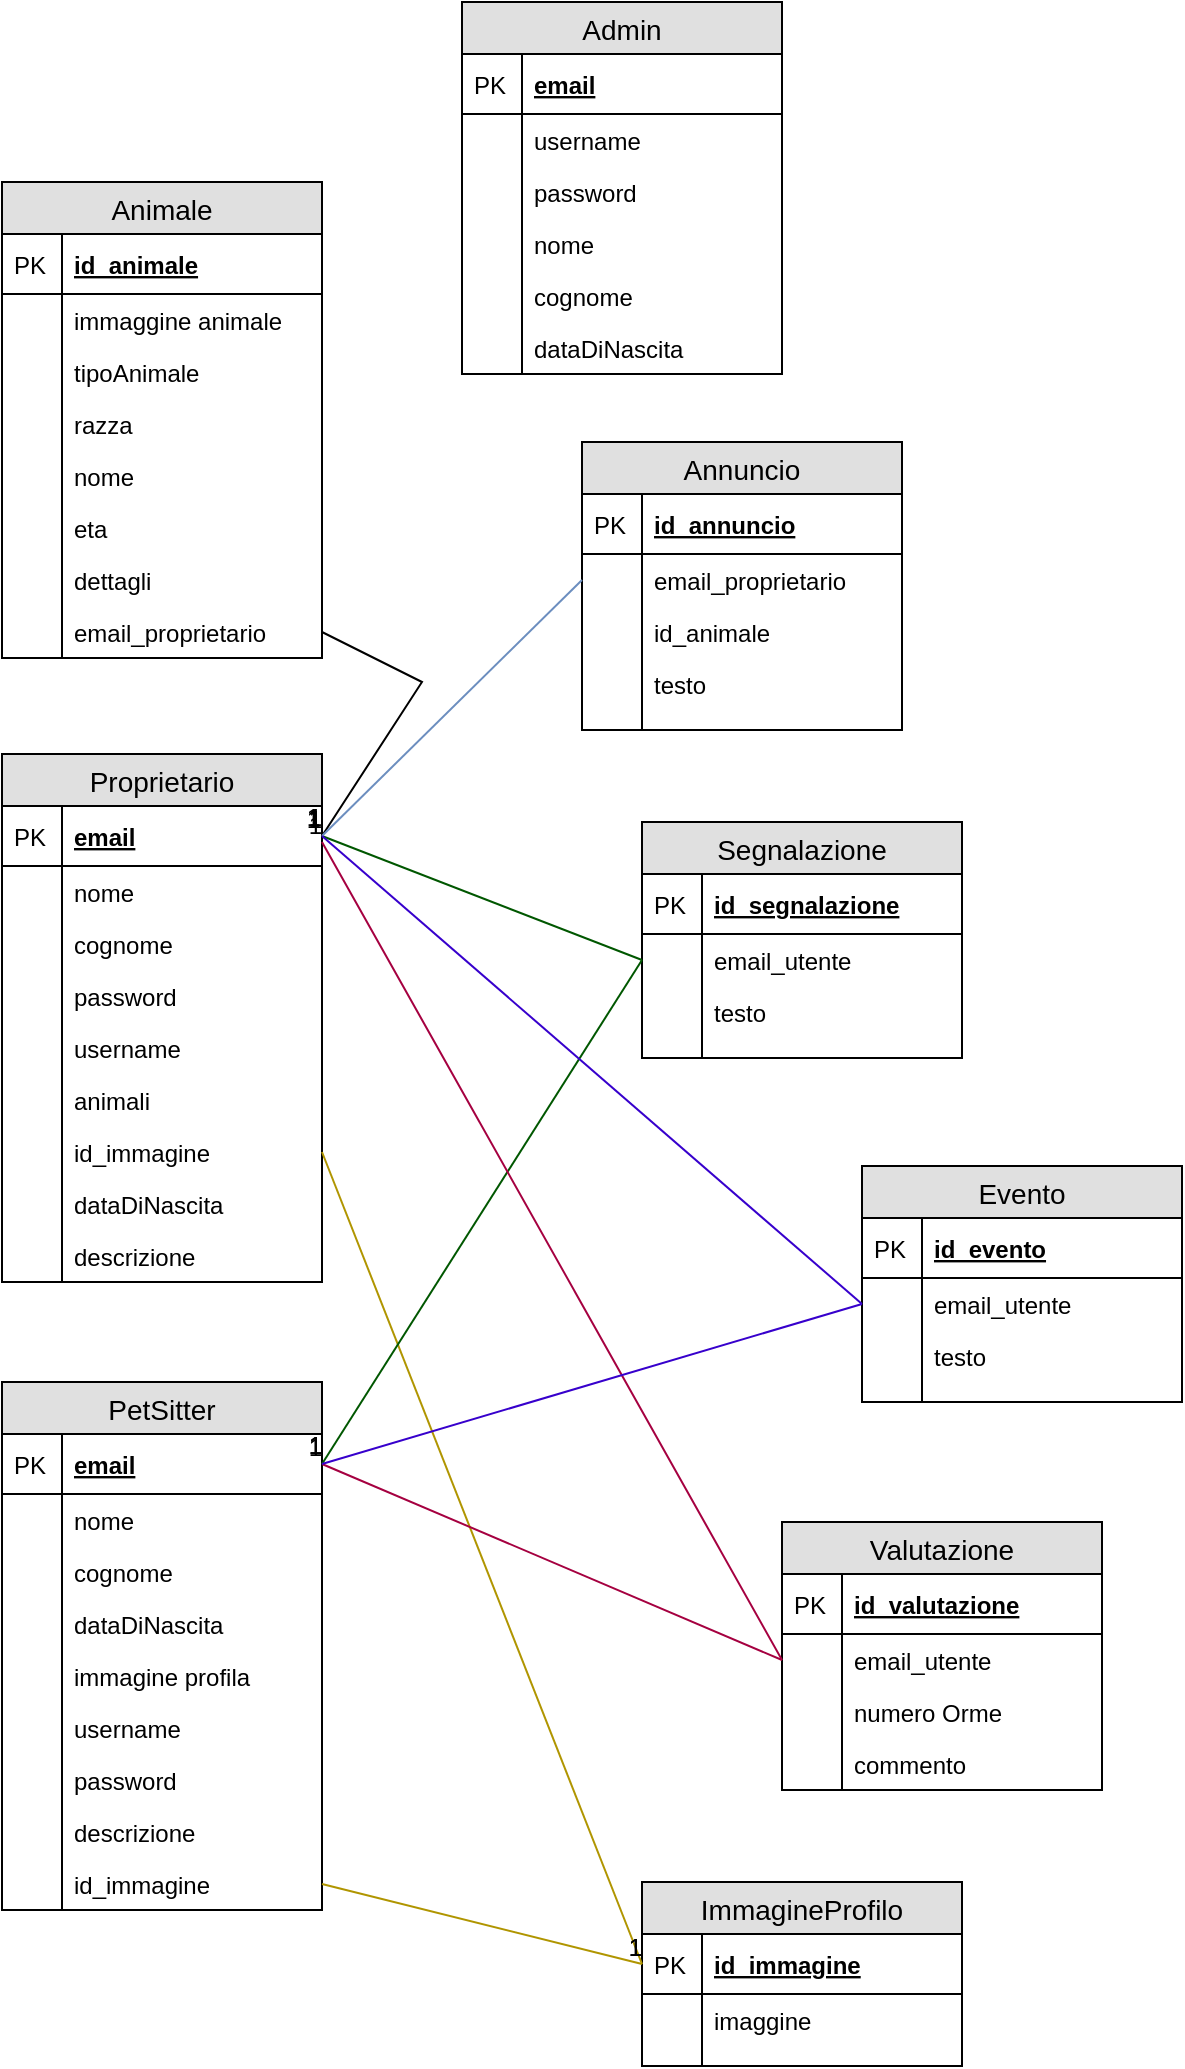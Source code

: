 <mxfile version="12.4.3" type="device" pages="1"><diagram id="4fzLPyLi_7eUi-PRYfyA" name="Page-1"><mxGraphModel dx="1021" dy="1698" grid="1" gridSize="10" guides="1" tooltips="1" connect="1" arrows="1" fold="1" page="1" pageScale="1" pageWidth="827" pageHeight="1169" math="0" shadow="0"><root><mxCell id="0"/><mxCell id="1" parent="0"/><mxCell id="KBScijFPWONjTf3j_bz4-1" value="Proprietario" style="swimlane;fontStyle=0;childLayout=stackLayout;horizontal=1;startSize=26;fillColor=#e0e0e0;horizontalStack=0;resizeParent=1;resizeParentMax=0;resizeLast=0;collapsible=1;marginBottom=0;swimlaneFillColor=#ffffff;align=center;fontSize=14;" parent="1" vertex="1"><mxGeometry x="120" y="-324" width="160" height="264" as="geometry"/></mxCell><mxCell id="KBScijFPWONjTf3j_bz4-2" value="email" style="shape=partialRectangle;top=0;left=0;right=0;bottom=1;align=left;verticalAlign=middle;fillColor=none;spacingLeft=34;spacingRight=4;overflow=hidden;rotatable=0;points=[[0,0.5],[1,0.5]];portConstraint=eastwest;dropTarget=0;fontStyle=5;fontSize=12;" parent="KBScijFPWONjTf3j_bz4-1" vertex="1"><mxGeometry y="26" width="160" height="30" as="geometry"/></mxCell><mxCell id="KBScijFPWONjTf3j_bz4-3" value="PK" style="shape=partialRectangle;top=0;left=0;bottom=0;fillColor=none;align=left;verticalAlign=middle;spacingLeft=4;spacingRight=4;overflow=hidden;rotatable=0;points=[];portConstraint=eastwest;part=1;fontSize=12;" parent="KBScijFPWONjTf3j_bz4-2" vertex="1" connectable="0"><mxGeometry width="30" height="30" as="geometry"/></mxCell><mxCell id="KBScijFPWONjTf3j_bz4-4" value="nome" style="shape=partialRectangle;top=0;left=0;right=0;bottom=0;align=left;verticalAlign=top;fillColor=none;spacingLeft=34;spacingRight=4;overflow=hidden;rotatable=0;points=[[0,0.5],[1,0.5]];portConstraint=eastwest;dropTarget=0;fontSize=12;" parent="KBScijFPWONjTf3j_bz4-1" vertex="1"><mxGeometry y="56" width="160" height="26" as="geometry"/></mxCell><mxCell id="KBScijFPWONjTf3j_bz4-5" value="" style="shape=partialRectangle;top=0;left=0;bottom=0;fillColor=none;align=left;verticalAlign=top;spacingLeft=4;spacingRight=4;overflow=hidden;rotatable=0;points=[];portConstraint=eastwest;part=1;fontSize=12;" parent="KBScijFPWONjTf3j_bz4-4" vertex="1" connectable="0"><mxGeometry width="30" height="26" as="geometry"/></mxCell><mxCell id="KBScijFPWONjTf3j_bz4-6" value="cognome" style="shape=partialRectangle;top=0;left=0;right=0;bottom=0;align=left;verticalAlign=top;fillColor=none;spacingLeft=34;spacingRight=4;overflow=hidden;rotatable=0;points=[[0,0.5],[1,0.5]];portConstraint=eastwest;dropTarget=0;fontSize=12;" parent="KBScijFPWONjTf3j_bz4-1" vertex="1"><mxGeometry y="82" width="160" height="26" as="geometry"/></mxCell><mxCell id="KBScijFPWONjTf3j_bz4-7" value="" style="shape=partialRectangle;top=0;left=0;bottom=0;fillColor=none;align=left;verticalAlign=top;spacingLeft=4;spacingRight=4;overflow=hidden;rotatable=0;points=[];portConstraint=eastwest;part=1;fontSize=12;" parent="KBScijFPWONjTf3j_bz4-6" vertex="1" connectable="0"><mxGeometry width="30" height="26" as="geometry"/></mxCell><mxCell id="KBScijFPWONjTf3j_bz4-8" value="password" style="shape=partialRectangle;top=0;left=0;right=0;bottom=0;align=left;verticalAlign=top;fillColor=none;spacingLeft=34;spacingRight=4;overflow=hidden;rotatable=0;points=[[0,0.5],[1,0.5]];portConstraint=eastwest;dropTarget=0;fontSize=12;" parent="KBScijFPWONjTf3j_bz4-1" vertex="1"><mxGeometry y="108" width="160" height="26" as="geometry"/></mxCell><mxCell id="KBScijFPWONjTf3j_bz4-9" value="" style="shape=partialRectangle;top=0;left=0;bottom=0;fillColor=none;align=left;verticalAlign=top;spacingLeft=4;spacingRight=4;overflow=hidden;rotatable=0;points=[];portConstraint=eastwest;part=1;fontSize=12;" parent="KBScijFPWONjTf3j_bz4-8" vertex="1" connectable="0"><mxGeometry width="30" height="26" as="geometry"/></mxCell><mxCell id="KBScijFPWONjTf3j_bz4-10" value="username&#10;&#10;&#10;" style="shape=partialRectangle;top=0;left=0;right=0;bottom=0;align=left;verticalAlign=top;fillColor=none;spacingLeft=34;spacingRight=4;overflow=hidden;rotatable=0;points=[[0,0.5],[1,0.5]];portConstraint=eastwest;dropTarget=0;fontSize=12;" parent="KBScijFPWONjTf3j_bz4-1" vertex="1"><mxGeometry y="134" width="160" height="26" as="geometry"/></mxCell><mxCell id="KBScijFPWONjTf3j_bz4-11" value="" style="shape=partialRectangle;top=0;left=0;bottom=0;fillColor=none;align=left;verticalAlign=top;spacingLeft=4;spacingRight=4;overflow=hidden;rotatable=0;points=[];portConstraint=eastwest;part=1;fontSize=12;" parent="KBScijFPWONjTf3j_bz4-10" vertex="1" connectable="0"><mxGeometry width="30" height="26.0" as="geometry"/></mxCell><mxCell id="-Ydxf_LBVU4YZ75mBl_z-1" value="animali&#10;&#10;" style="shape=partialRectangle;top=0;left=0;right=0;bottom=0;align=left;verticalAlign=top;fillColor=none;spacingLeft=34;spacingRight=4;overflow=hidden;rotatable=0;points=[[0,0.5],[1,0.5]];portConstraint=eastwest;dropTarget=0;fontSize=12;" parent="KBScijFPWONjTf3j_bz4-1" vertex="1"><mxGeometry y="160" width="160" height="26" as="geometry"/></mxCell><mxCell id="-Ydxf_LBVU4YZ75mBl_z-2" value="" style="shape=partialRectangle;top=0;left=0;bottom=0;fillColor=none;align=left;verticalAlign=top;spacingLeft=4;spacingRight=4;overflow=hidden;rotatable=0;points=[];portConstraint=eastwest;part=1;fontSize=12;" parent="-Ydxf_LBVU4YZ75mBl_z-1" vertex="1" connectable="0"><mxGeometry width="30" height="26.0" as="geometry"/></mxCell><mxCell id="ELdtn4r_HH_K2nnIkGuu-106" value="id_immagine" style="shape=partialRectangle;top=0;left=0;right=0;bottom=0;align=left;verticalAlign=top;fillColor=none;spacingLeft=34;spacingRight=4;overflow=hidden;rotatable=0;points=[[0,0.5],[1,0.5]];portConstraint=eastwest;dropTarget=0;fontSize=12;" parent="KBScijFPWONjTf3j_bz4-1" vertex="1"><mxGeometry y="186" width="160" height="26" as="geometry"/></mxCell><mxCell id="ELdtn4r_HH_K2nnIkGuu-107" value="" style="shape=partialRectangle;top=0;left=0;bottom=0;fillColor=none;align=left;verticalAlign=top;spacingLeft=4;spacingRight=4;overflow=hidden;rotatable=0;points=[];portConstraint=eastwest;part=1;fontSize=12;" parent="ELdtn4r_HH_K2nnIkGuu-106" connectable="0" vertex="1"><mxGeometry width="30" height="26.0" as="geometry"/></mxCell><mxCell id="ELdtn4r_HH_K2nnIkGuu-116" value="dataDiNascita" style="shape=partialRectangle;top=0;left=0;right=0;bottom=0;align=left;verticalAlign=top;fillColor=none;spacingLeft=34;spacingRight=4;overflow=hidden;rotatable=0;points=[[0,0.5],[1,0.5]];portConstraint=eastwest;dropTarget=0;fontSize=12;" parent="KBScijFPWONjTf3j_bz4-1" vertex="1"><mxGeometry y="212" width="160" height="26" as="geometry"/></mxCell><mxCell id="ELdtn4r_HH_K2nnIkGuu-117" value="" style="shape=partialRectangle;top=0;left=0;bottom=0;fillColor=none;align=left;verticalAlign=top;spacingLeft=4;spacingRight=4;overflow=hidden;rotatable=0;points=[];portConstraint=eastwest;part=1;fontSize=12;" parent="ELdtn4r_HH_K2nnIkGuu-116" connectable="0" vertex="1"><mxGeometry width="30" height="26" as="geometry"/></mxCell><mxCell id="ELdtn4r_HH_K2nnIkGuu-126" value="descrizione" style="shape=partialRectangle;top=0;left=0;right=0;bottom=0;align=left;verticalAlign=top;fillColor=none;spacingLeft=34;spacingRight=4;overflow=hidden;rotatable=0;points=[[0,0.5],[1,0.5]];portConstraint=eastwest;dropTarget=0;fontSize=12;" parent="KBScijFPWONjTf3j_bz4-1" vertex="1"><mxGeometry y="238" width="160" height="26" as="geometry"/></mxCell><mxCell id="ELdtn4r_HH_K2nnIkGuu-127" value="" style="shape=partialRectangle;top=0;left=0;bottom=0;fillColor=none;align=left;verticalAlign=top;spacingLeft=4;spacingRight=4;overflow=hidden;rotatable=0;points=[];portConstraint=eastwest;part=1;fontSize=12;" parent="ELdtn4r_HH_K2nnIkGuu-126" connectable="0" vertex="1"><mxGeometry width="30" height="26" as="geometry"/></mxCell><mxCell id="ELdtn4r_HH_K2nnIkGuu-12" value="Annuncio" style="swimlane;fontStyle=0;childLayout=stackLayout;horizontal=1;startSize=26;fillColor=#e0e0e0;horizontalStack=0;resizeParent=1;resizeParentMax=0;resizeLast=0;collapsible=1;marginBottom=0;swimlaneFillColor=#ffffff;align=center;fontSize=14;" parent="1" vertex="1"><mxGeometry x="410" y="-480" width="160" height="144" as="geometry"/></mxCell><mxCell id="ELdtn4r_HH_K2nnIkGuu-13" value="id_annuncio" style="shape=partialRectangle;top=0;left=0;right=0;bottom=1;align=left;verticalAlign=middle;fillColor=none;spacingLeft=34;spacingRight=4;overflow=hidden;rotatable=0;points=[[0,0.5],[1,0.5]];portConstraint=eastwest;dropTarget=0;fontStyle=5;fontSize=12;" parent="ELdtn4r_HH_K2nnIkGuu-12" vertex="1"><mxGeometry y="26" width="160" height="30" as="geometry"/></mxCell><mxCell id="ELdtn4r_HH_K2nnIkGuu-14" value="PK" style="shape=partialRectangle;top=0;left=0;bottom=0;fillColor=none;align=left;verticalAlign=middle;spacingLeft=4;spacingRight=4;overflow=hidden;rotatable=0;points=[];portConstraint=eastwest;part=1;fontSize=12;" parent="ELdtn4r_HH_K2nnIkGuu-13" connectable="0" vertex="1"><mxGeometry width="30" height="30" as="geometry"/></mxCell><mxCell id="ELdtn4r_HH_K2nnIkGuu-15" value="email_proprietario" style="shape=partialRectangle;top=0;left=0;right=0;bottom=0;align=left;verticalAlign=top;fillColor=none;spacingLeft=34;spacingRight=4;overflow=hidden;rotatable=0;points=[[0,0.5],[1,0.5]];portConstraint=eastwest;dropTarget=0;fontSize=12;" parent="ELdtn4r_HH_K2nnIkGuu-12" vertex="1"><mxGeometry y="56" width="160" height="26" as="geometry"/></mxCell><mxCell id="ELdtn4r_HH_K2nnIkGuu-16" value="" style="shape=partialRectangle;top=0;left=0;bottom=0;fillColor=none;align=left;verticalAlign=top;spacingLeft=4;spacingRight=4;overflow=hidden;rotatable=0;points=[];portConstraint=eastwest;part=1;fontSize=12;" parent="ELdtn4r_HH_K2nnIkGuu-15" connectable="0" vertex="1"><mxGeometry width="30" height="26" as="geometry"/></mxCell><mxCell id="ELdtn4r_HH_K2nnIkGuu-17" value="id_animale" style="shape=partialRectangle;top=0;left=0;right=0;bottom=0;align=left;verticalAlign=top;fillColor=none;spacingLeft=34;spacingRight=4;overflow=hidden;rotatable=0;points=[[0,0.5],[1,0.5]];portConstraint=eastwest;dropTarget=0;fontSize=12;" parent="ELdtn4r_HH_K2nnIkGuu-12" vertex="1"><mxGeometry y="82" width="160" height="26" as="geometry"/></mxCell><mxCell id="ELdtn4r_HH_K2nnIkGuu-18" value="" style="shape=partialRectangle;top=0;left=0;bottom=0;fillColor=none;align=left;verticalAlign=top;spacingLeft=4;spacingRight=4;overflow=hidden;rotatable=0;points=[];portConstraint=eastwest;part=1;fontSize=12;" parent="ELdtn4r_HH_K2nnIkGuu-17" connectable="0" vertex="1"><mxGeometry width="30" height="26" as="geometry"/></mxCell><mxCell id="ELdtn4r_HH_K2nnIkGuu-19" value="testo" style="shape=partialRectangle;top=0;left=0;right=0;bottom=0;align=left;verticalAlign=top;fillColor=none;spacingLeft=34;spacingRight=4;overflow=hidden;rotatable=0;points=[[0,0.5],[1,0.5]];portConstraint=eastwest;dropTarget=0;fontSize=12;" parent="ELdtn4r_HH_K2nnIkGuu-12" vertex="1"><mxGeometry y="108" width="160" height="26" as="geometry"/></mxCell><mxCell id="ELdtn4r_HH_K2nnIkGuu-20" value="" style="shape=partialRectangle;top=0;left=0;bottom=0;fillColor=none;align=left;verticalAlign=top;spacingLeft=4;spacingRight=4;overflow=hidden;rotatable=0;points=[];portConstraint=eastwest;part=1;fontSize=12;" parent="ELdtn4r_HH_K2nnIkGuu-19" connectable="0" vertex="1"><mxGeometry width="30" height="26" as="geometry"/></mxCell><mxCell id="ELdtn4r_HH_K2nnIkGuu-21" value="" style="shape=partialRectangle;top=0;left=0;right=0;bottom=0;align=left;verticalAlign=top;fillColor=none;spacingLeft=34;spacingRight=4;overflow=hidden;rotatable=0;points=[[0,0.5],[1,0.5]];portConstraint=eastwest;dropTarget=0;fontSize=12;" parent="ELdtn4r_HH_K2nnIkGuu-12" vertex="1"><mxGeometry y="134" width="160" height="10" as="geometry"/></mxCell><mxCell id="ELdtn4r_HH_K2nnIkGuu-22" value="" style="shape=partialRectangle;top=0;left=0;bottom=0;fillColor=none;align=left;verticalAlign=top;spacingLeft=4;spacingRight=4;overflow=hidden;rotatable=0;points=[];portConstraint=eastwest;part=1;fontSize=12;" parent="ELdtn4r_HH_K2nnIkGuu-21" connectable="0" vertex="1"><mxGeometry width="30" height="10" as="geometry"/></mxCell><mxCell id="ELdtn4r_HH_K2nnIkGuu-23" value="Animale" style="swimlane;fontStyle=0;childLayout=stackLayout;horizontal=1;startSize=26;fillColor=#e0e0e0;horizontalStack=0;resizeParent=1;resizeParentMax=0;resizeLast=0;collapsible=1;marginBottom=0;swimlaneFillColor=#ffffff;align=center;fontSize=14;" parent="1" vertex="1"><mxGeometry x="120" y="-610" width="160" height="238" as="geometry"/></mxCell><mxCell id="ELdtn4r_HH_K2nnIkGuu-24" value="id_animale" style="shape=partialRectangle;top=0;left=0;right=0;bottom=1;align=left;verticalAlign=middle;fillColor=none;spacingLeft=34;spacingRight=4;overflow=hidden;rotatable=0;points=[[0,0.5],[1,0.5]];portConstraint=eastwest;dropTarget=0;fontStyle=5;fontSize=12;" parent="ELdtn4r_HH_K2nnIkGuu-23" vertex="1"><mxGeometry y="26" width="160" height="30" as="geometry"/></mxCell><mxCell id="ELdtn4r_HH_K2nnIkGuu-25" value="PK" style="shape=partialRectangle;top=0;left=0;bottom=0;fillColor=none;align=left;verticalAlign=middle;spacingLeft=4;spacingRight=4;overflow=hidden;rotatable=0;points=[];portConstraint=eastwest;part=1;fontSize=12;" parent="ELdtn4r_HH_K2nnIkGuu-24" connectable="0" vertex="1"><mxGeometry width="30" height="30" as="geometry"/></mxCell><mxCell id="ELdtn4r_HH_K2nnIkGuu-26" value="immaggine animale&#10;" style="shape=partialRectangle;top=0;left=0;right=0;bottom=0;align=left;verticalAlign=top;fillColor=none;spacingLeft=34;spacingRight=4;overflow=hidden;rotatable=0;points=[[0,0.5],[1,0.5]];portConstraint=eastwest;dropTarget=0;fontSize=12;" parent="ELdtn4r_HH_K2nnIkGuu-23" vertex="1"><mxGeometry y="56" width="160" height="26" as="geometry"/></mxCell><mxCell id="ELdtn4r_HH_K2nnIkGuu-27" value="" style="shape=partialRectangle;top=0;left=0;bottom=0;fillColor=none;align=left;verticalAlign=top;spacingLeft=4;spacingRight=4;overflow=hidden;rotatable=0;points=[];portConstraint=eastwest;part=1;fontSize=12;" parent="ELdtn4r_HH_K2nnIkGuu-26" connectable="0" vertex="1"><mxGeometry width="30" height="26" as="geometry"/></mxCell><mxCell id="ELdtn4r_HH_K2nnIkGuu-28" value="tipoAnimale" style="shape=partialRectangle;top=0;left=0;right=0;bottom=0;align=left;verticalAlign=top;fillColor=none;spacingLeft=34;spacingRight=4;overflow=hidden;rotatable=0;points=[[0,0.5],[1,0.5]];portConstraint=eastwest;dropTarget=0;fontSize=12;" parent="ELdtn4r_HH_K2nnIkGuu-23" vertex="1"><mxGeometry y="82" width="160" height="26" as="geometry"/></mxCell><mxCell id="ELdtn4r_HH_K2nnIkGuu-29" value="" style="shape=partialRectangle;top=0;left=0;bottom=0;fillColor=none;align=left;verticalAlign=top;spacingLeft=4;spacingRight=4;overflow=hidden;rotatable=0;points=[];portConstraint=eastwest;part=1;fontSize=12;" parent="ELdtn4r_HH_K2nnIkGuu-28" connectable="0" vertex="1"><mxGeometry width="30" height="26" as="geometry"/></mxCell><mxCell id="ELdtn4r_HH_K2nnIkGuu-30" value="razza" style="shape=partialRectangle;top=0;left=0;right=0;bottom=0;align=left;verticalAlign=top;fillColor=none;spacingLeft=34;spacingRight=4;overflow=hidden;rotatable=0;points=[[0,0.5],[1,0.5]];portConstraint=eastwest;dropTarget=0;fontSize=12;" parent="ELdtn4r_HH_K2nnIkGuu-23" vertex="1"><mxGeometry y="108" width="160" height="26" as="geometry"/></mxCell><mxCell id="ELdtn4r_HH_K2nnIkGuu-31" value="" style="shape=partialRectangle;top=0;left=0;bottom=0;fillColor=none;align=left;verticalAlign=top;spacingLeft=4;spacingRight=4;overflow=hidden;rotatable=0;points=[];portConstraint=eastwest;part=1;fontSize=12;" parent="ELdtn4r_HH_K2nnIkGuu-30" connectable="0" vertex="1"><mxGeometry width="30" height="26" as="geometry"/></mxCell><mxCell id="ELdtn4r_HH_K2nnIkGuu-110" value="nome" style="shape=partialRectangle;top=0;left=0;right=0;bottom=0;align=left;verticalAlign=top;fillColor=none;spacingLeft=34;spacingRight=4;overflow=hidden;rotatable=0;points=[[0,0.5],[1,0.5]];portConstraint=eastwest;dropTarget=0;fontSize=12;" parent="ELdtn4r_HH_K2nnIkGuu-23" vertex="1"><mxGeometry y="134" width="160" height="26" as="geometry"/></mxCell><mxCell id="ELdtn4r_HH_K2nnIkGuu-111" value="" style="shape=partialRectangle;top=0;left=0;bottom=0;fillColor=none;align=left;verticalAlign=top;spacingLeft=4;spacingRight=4;overflow=hidden;rotatable=0;points=[];portConstraint=eastwest;part=1;fontSize=12;" parent="ELdtn4r_HH_K2nnIkGuu-110" connectable="0" vertex="1"><mxGeometry width="30" height="26" as="geometry"/></mxCell><mxCell id="ELdtn4r_HH_K2nnIkGuu-114" value="eta" style="shape=partialRectangle;top=0;left=0;right=0;bottom=0;align=left;verticalAlign=top;fillColor=none;spacingLeft=34;spacingRight=4;overflow=hidden;rotatable=0;points=[[0,0.5],[1,0.5]];portConstraint=eastwest;dropTarget=0;fontSize=12;" parent="ELdtn4r_HH_K2nnIkGuu-23" vertex="1"><mxGeometry y="160" width="160" height="26" as="geometry"/></mxCell><mxCell id="ELdtn4r_HH_K2nnIkGuu-115" value="" style="shape=partialRectangle;top=0;left=0;bottom=0;fillColor=none;align=left;verticalAlign=top;spacingLeft=4;spacingRight=4;overflow=hidden;rotatable=0;points=[];portConstraint=eastwest;part=1;fontSize=12;" parent="ELdtn4r_HH_K2nnIkGuu-114" connectable="0" vertex="1"><mxGeometry width="30" height="26" as="geometry"/></mxCell><mxCell id="ELdtn4r_HH_K2nnIkGuu-118" value="dettagli" style="shape=partialRectangle;top=0;left=0;right=0;bottom=0;align=left;verticalAlign=top;fillColor=none;spacingLeft=34;spacingRight=4;overflow=hidden;rotatable=0;points=[[0,0.5],[1,0.5]];portConstraint=eastwest;dropTarget=0;fontSize=12;" parent="ELdtn4r_HH_K2nnIkGuu-23" vertex="1"><mxGeometry y="186" width="160" height="26" as="geometry"/></mxCell><mxCell id="ELdtn4r_HH_K2nnIkGuu-119" value="" style="shape=partialRectangle;top=0;left=0;bottom=0;fillColor=none;align=left;verticalAlign=top;spacingLeft=4;spacingRight=4;overflow=hidden;rotatable=0;points=[];portConstraint=eastwest;part=1;fontSize=12;" parent="ELdtn4r_HH_K2nnIkGuu-118" connectable="0" vertex="1"><mxGeometry width="30" height="26" as="geometry"/></mxCell><mxCell id="RkM7uNV22F_1_qL_ZS_x-40" value="email_proprietario" style="shape=partialRectangle;top=0;left=0;right=0;bottom=0;align=left;verticalAlign=top;fillColor=none;spacingLeft=34;spacingRight=4;overflow=hidden;rotatable=0;points=[[0,0.5],[1,0.5]];portConstraint=eastwest;dropTarget=0;fontSize=12;" vertex="1" parent="ELdtn4r_HH_K2nnIkGuu-23"><mxGeometry y="212" width="160" height="26" as="geometry"/></mxCell><mxCell id="RkM7uNV22F_1_qL_ZS_x-41" value="" style="shape=partialRectangle;top=0;left=0;bottom=0;fillColor=none;align=left;verticalAlign=top;spacingLeft=4;spacingRight=4;overflow=hidden;rotatable=0;points=[];portConstraint=eastwest;part=1;fontSize=12;" connectable="0" vertex="1" parent="RkM7uNV22F_1_qL_ZS_x-40"><mxGeometry width="30" height="26" as="geometry"/></mxCell><mxCell id="ELdtn4r_HH_K2nnIkGuu-45" value="Segnalazione" style="swimlane;fontStyle=0;childLayout=stackLayout;horizontal=1;startSize=26;fillColor=#e0e0e0;horizontalStack=0;resizeParent=1;resizeParentMax=0;resizeLast=0;collapsible=1;marginBottom=0;swimlaneFillColor=#ffffff;align=center;fontSize=14;" parent="1" vertex="1"><mxGeometry x="440" y="-290" width="160" height="118" as="geometry"/></mxCell><mxCell id="ELdtn4r_HH_K2nnIkGuu-46" value="id_segnalazione" style="shape=partialRectangle;top=0;left=0;right=0;bottom=1;align=left;verticalAlign=middle;fillColor=none;spacingLeft=34;spacingRight=4;overflow=hidden;rotatable=0;points=[[0,0.5],[1,0.5]];portConstraint=eastwest;dropTarget=0;fontStyle=5;fontSize=12;" parent="ELdtn4r_HH_K2nnIkGuu-45" vertex="1"><mxGeometry y="26" width="160" height="30" as="geometry"/></mxCell><mxCell id="ELdtn4r_HH_K2nnIkGuu-47" value="PK" style="shape=partialRectangle;top=0;left=0;bottom=0;fillColor=none;align=left;verticalAlign=middle;spacingLeft=4;spacingRight=4;overflow=hidden;rotatable=0;points=[];portConstraint=eastwest;part=1;fontSize=12;" parent="ELdtn4r_HH_K2nnIkGuu-46" connectable="0" vertex="1"><mxGeometry width="30" height="30" as="geometry"/></mxCell><mxCell id="ELdtn4r_HH_K2nnIkGuu-50" value="email_utente" style="shape=partialRectangle;top=0;left=0;right=0;bottom=0;align=left;verticalAlign=top;fillColor=none;spacingLeft=34;spacingRight=4;overflow=hidden;rotatable=0;points=[[0,0.5],[1,0.5]];portConstraint=eastwest;dropTarget=0;fontSize=12;" parent="ELdtn4r_HH_K2nnIkGuu-45" vertex="1"><mxGeometry y="56" width="160" height="26" as="geometry"/></mxCell><mxCell id="ELdtn4r_HH_K2nnIkGuu-51" value="" style="shape=partialRectangle;top=0;left=0;bottom=0;fillColor=none;align=left;verticalAlign=top;spacingLeft=4;spacingRight=4;overflow=hidden;rotatable=0;points=[];portConstraint=eastwest;part=1;fontSize=12;" parent="ELdtn4r_HH_K2nnIkGuu-50" connectable="0" vertex="1"><mxGeometry width="30" height="26" as="geometry"/></mxCell><mxCell id="ELdtn4r_HH_K2nnIkGuu-52" value="testo" style="shape=partialRectangle;top=0;left=0;right=0;bottom=0;align=left;verticalAlign=top;fillColor=none;spacingLeft=34;spacingRight=4;overflow=hidden;rotatable=0;points=[[0,0.5],[1,0.5]];portConstraint=eastwest;dropTarget=0;fontSize=12;" parent="ELdtn4r_HH_K2nnIkGuu-45" vertex="1"><mxGeometry y="82" width="160" height="26" as="geometry"/></mxCell><mxCell id="ELdtn4r_HH_K2nnIkGuu-53" value="" style="shape=partialRectangle;top=0;left=0;bottom=0;fillColor=none;align=left;verticalAlign=top;spacingLeft=4;spacingRight=4;overflow=hidden;rotatable=0;points=[];portConstraint=eastwest;part=1;fontSize=12;" parent="ELdtn4r_HH_K2nnIkGuu-52" connectable="0" vertex="1"><mxGeometry width="30" height="26" as="geometry"/></mxCell><mxCell id="ELdtn4r_HH_K2nnIkGuu-54" value="" style="shape=partialRectangle;top=0;left=0;right=0;bottom=0;align=left;verticalAlign=top;fillColor=none;spacingLeft=34;spacingRight=4;overflow=hidden;rotatable=0;points=[[0,0.5],[1,0.5]];portConstraint=eastwest;dropTarget=0;fontSize=12;" parent="ELdtn4r_HH_K2nnIkGuu-45" vertex="1"><mxGeometry y="108" width="160" height="10" as="geometry"/></mxCell><mxCell id="ELdtn4r_HH_K2nnIkGuu-55" value="" style="shape=partialRectangle;top=0;left=0;bottom=0;fillColor=none;align=left;verticalAlign=top;spacingLeft=4;spacingRight=4;overflow=hidden;rotatable=0;points=[];portConstraint=eastwest;part=1;fontSize=12;" parent="ELdtn4r_HH_K2nnIkGuu-54" connectable="0" vertex="1"><mxGeometry width="30" height="10" as="geometry"/></mxCell><mxCell id="ELdtn4r_HH_K2nnIkGuu-56" value="Evento" style="swimlane;fontStyle=0;childLayout=stackLayout;horizontal=1;startSize=26;fillColor=#e0e0e0;horizontalStack=0;resizeParent=1;resizeParentMax=0;resizeLast=0;collapsible=1;marginBottom=0;swimlaneFillColor=#ffffff;align=center;fontSize=14;" parent="1" vertex="1"><mxGeometry x="550" y="-118" width="160" height="118" as="geometry"/></mxCell><mxCell id="ELdtn4r_HH_K2nnIkGuu-57" value="id_evento" style="shape=partialRectangle;top=0;left=0;right=0;bottom=1;align=left;verticalAlign=middle;fillColor=none;spacingLeft=34;spacingRight=4;overflow=hidden;rotatable=0;points=[[0,0.5],[1,0.5]];portConstraint=eastwest;dropTarget=0;fontStyle=5;fontSize=12;" parent="ELdtn4r_HH_K2nnIkGuu-56" vertex="1"><mxGeometry y="26" width="160" height="30" as="geometry"/></mxCell><mxCell id="ELdtn4r_HH_K2nnIkGuu-58" value="PK" style="shape=partialRectangle;top=0;left=0;bottom=0;fillColor=none;align=left;verticalAlign=middle;spacingLeft=4;spacingRight=4;overflow=hidden;rotatable=0;points=[];portConstraint=eastwest;part=1;fontSize=12;" parent="ELdtn4r_HH_K2nnIkGuu-57" connectable="0" vertex="1"><mxGeometry width="30" height="30" as="geometry"/></mxCell><mxCell id="ELdtn4r_HH_K2nnIkGuu-59" value="email_utente" style="shape=partialRectangle;top=0;left=0;right=0;bottom=0;align=left;verticalAlign=top;fillColor=none;spacingLeft=34;spacingRight=4;overflow=hidden;rotatable=0;points=[[0,0.5],[1,0.5]];portConstraint=eastwest;dropTarget=0;fontSize=12;" parent="ELdtn4r_HH_K2nnIkGuu-56" vertex="1"><mxGeometry y="56" width="160" height="26" as="geometry"/></mxCell><mxCell id="ELdtn4r_HH_K2nnIkGuu-60" value="" style="shape=partialRectangle;top=0;left=0;bottom=0;fillColor=none;align=left;verticalAlign=top;spacingLeft=4;spacingRight=4;overflow=hidden;rotatable=0;points=[];portConstraint=eastwest;part=1;fontSize=12;" parent="ELdtn4r_HH_K2nnIkGuu-59" connectable="0" vertex="1"><mxGeometry width="30" height="26" as="geometry"/></mxCell><mxCell id="ELdtn4r_HH_K2nnIkGuu-63" value="testo" style="shape=partialRectangle;top=0;left=0;right=0;bottom=0;align=left;verticalAlign=top;fillColor=none;spacingLeft=34;spacingRight=4;overflow=hidden;rotatable=0;points=[[0,0.5],[1,0.5]];portConstraint=eastwest;dropTarget=0;fontSize=12;" parent="ELdtn4r_HH_K2nnIkGuu-56" vertex="1"><mxGeometry y="82" width="160" height="26" as="geometry"/></mxCell><mxCell id="ELdtn4r_HH_K2nnIkGuu-64" value="" style="shape=partialRectangle;top=0;left=0;bottom=0;fillColor=none;align=left;verticalAlign=top;spacingLeft=4;spacingRight=4;overflow=hidden;rotatable=0;points=[];portConstraint=eastwest;part=1;fontSize=12;" parent="ELdtn4r_HH_K2nnIkGuu-63" connectable="0" vertex="1"><mxGeometry width="30" height="26" as="geometry"/></mxCell><mxCell id="ELdtn4r_HH_K2nnIkGuu-65" value="" style="shape=partialRectangle;top=0;left=0;right=0;bottom=0;align=left;verticalAlign=top;fillColor=none;spacingLeft=34;spacingRight=4;overflow=hidden;rotatable=0;points=[[0,0.5],[1,0.5]];portConstraint=eastwest;dropTarget=0;fontSize=12;" parent="ELdtn4r_HH_K2nnIkGuu-56" vertex="1"><mxGeometry y="108" width="160" height="10" as="geometry"/></mxCell><mxCell id="ELdtn4r_HH_K2nnIkGuu-66" value="" style="shape=partialRectangle;top=0;left=0;bottom=0;fillColor=none;align=left;verticalAlign=top;spacingLeft=4;spacingRight=4;overflow=hidden;rotatable=0;points=[];portConstraint=eastwest;part=1;fontSize=12;" parent="ELdtn4r_HH_K2nnIkGuu-65" connectable="0" vertex="1"><mxGeometry width="30" height="10" as="geometry"/></mxCell><mxCell id="ELdtn4r_HH_K2nnIkGuu-67" value="Admin" style="swimlane;fontStyle=0;childLayout=stackLayout;horizontal=1;startSize=26;fillColor=#e0e0e0;horizontalStack=0;resizeParent=1;resizeParentMax=0;resizeLast=0;collapsible=1;marginBottom=0;swimlaneFillColor=#ffffff;align=center;fontSize=14;" parent="1" vertex="1"><mxGeometry x="350" y="-700" width="160" height="186" as="geometry"/></mxCell><mxCell id="ELdtn4r_HH_K2nnIkGuu-68" value="email" style="shape=partialRectangle;top=0;left=0;right=0;bottom=1;align=left;verticalAlign=middle;fillColor=none;spacingLeft=34;spacingRight=4;overflow=hidden;rotatable=0;points=[[0,0.5],[1,0.5]];portConstraint=eastwest;dropTarget=0;fontStyle=5;fontSize=12;" parent="ELdtn4r_HH_K2nnIkGuu-67" vertex="1"><mxGeometry y="26" width="160" height="30" as="geometry"/></mxCell><mxCell id="ELdtn4r_HH_K2nnIkGuu-69" value="PK" style="shape=partialRectangle;top=0;left=0;bottom=0;fillColor=none;align=left;verticalAlign=middle;spacingLeft=4;spacingRight=4;overflow=hidden;rotatable=0;points=[];portConstraint=eastwest;part=1;fontSize=12;" parent="ELdtn4r_HH_K2nnIkGuu-68" connectable="0" vertex="1"><mxGeometry width="30" height="30" as="geometry"/></mxCell><mxCell id="ELdtn4r_HH_K2nnIkGuu-70" value="username" style="shape=partialRectangle;top=0;left=0;right=0;bottom=0;align=left;verticalAlign=top;fillColor=none;spacingLeft=34;spacingRight=4;overflow=hidden;rotatable=0;points=[[0,0.5],[1,0.5]];portConstraint=eastwest;dropTarget=0;fontSize=12;" parent="ELdtn4r_HH_K2nnIkGuu-67" vertex="1"><mxGeometry y="56" width="160" height="26" as="geometry"/></mxCell><mxCell id="ELdtn4r_HH_K2nnIkGuu-71" value="" style="shape=partialRectangle;top=0;left=0;bottom=0;fillColor=none;align=left;verticalAlign=top;spacingLeft=4;spacingRight=4;overflow=hidden;rotatable=0;points=[];portConstraint=eastwest;part=1;fontSize=12;" parent="ELdtn4r_HH_K2nnIkGuu-70" connectable="0" vertex="1"><mxGeometry width="30" height="26" as="geometry"/></mxCell><mxCell id="ELdtn4r_HH_K2nnIkGuu-72" value="password" style="shape=partialRectangle;top=0;left=0;right=0;bottom=0;align=left;verticalAlign=top;fillColor=none;spacingLeft=34;spacingRight=4;overflow=hidden;rotatable=0;points=[[0,0.5],[1,0.5]];portConstraint=eastwest;dropTarget=0;fontSize=12;" parent="ELdtn4r_HH_K2nnIkGuu-67" vertex="1"><mxGeometry y="82" width="160" height="26" as="geometry"/></mxCell><mxCell id="ELdtn4r_HH_K2nnIkGuu-73" value="" style="shape=partialRectangle;top=0;left=0;bottom=0;fillColor=none;align=left;verticalAlign=top;spacingLeft=4;spacingRight=4;overflow=hidden;rotatable=0;points=[];portConstraint=eastwest;part=1;fontSize=12;" parent="ELdtn4r_HH_K2nnIkGuu-72" connectable="0" vertex="1"><mxGeometry width="30" height="26" as="geometry"/></mxCell><mxCell id="ELdtn4r_HH_K2nnIkGuu-74" value="nome" style="shape=partialRectangle;top=0;left=0;right=0;bottom=0;align=left;verticalAlign=top;fillColor=none;spacingLeft=34;spacingRight=4;overflow=hidden;rotatable=0;points=[[0,0.5],[1,0.5]];portConstraint=eastwest;dropTarget=0;fontSize=12;" parent="ELdtn4r_HH_K2nnIkGuu-67" vertex="1"><mxGeometry y="108" width="160" height="26" as="geometry"/></mxCell><mxCell id="ELdtn4r_HH_K2nnIkGuu-75" value="" style="shape=partialRectangle;top=0;left=0;bottom=0;fillColor=none;align=left;verticalAlign=top;spacingLeft=4;spacingRight=4;overflow=hidden;rotatable=0;points=[];portConstraint=eastwest;part=1;fontSize=12;" parent="ELdtn4r_HH_K2nnIkGuu-74" connectable="0" vertex="1"><mxGeometry width="30" height="26" as="geometry"/></mxCell><mxCell id="RkM7uNV22F_1_qL_ZS_x-9" value="cognome" style="shape=partialRectangle;top=0;left=0;right=0;bottom=0;align=left;verticalAlign=top;fillColor=none;spacingLeft=34;spacingRight=4;overflow=hidden;rotatable=0;points=[[0,0.5],[1,0.5]];portConstraint=eastwest;dropTarget=0;fontSize=12;" vertex="1" parent="ELdtn4r_HH_K2nnIkGuu-67"><mxGeometry y="134" width="160" height="26" as="geometry"/></mxCell><mxCell id="RkM7uNV22F_1_qL_ZS_x-10" value="" style="shape=partialRectangle;top=0;left=0;bottom=0;fillColor=none;align=left;verticalAlign=top;spacingLeft=4;spacingRight=4;overflow=hidden;rotatable=0;points=[];portConstraint=eastwest;part=1;fontSize=12;" connectable="0" vertex="1" parent="RkM7uNV22F_1_qL_ZS_x-9"><mxGeometry width="30" height="26" as="geometry"/></mxCell><mxCell id="RkM7uNV22F_1_qL_ZS_x-11" value="dataDiNascita" style="shape=partialRectangle;top=0;left=0;right=0;bottom=0;align=left;verticalAlign=top;fillColor=none;spacingLeft=34;spacingRight=4;overflow=hidden;rotatable=0;points=[[0,0.5],[1,0.5]];portConstraint=eastwest;dropTarget=0;fontSize=12;" vertex="1" parent="ELdtn4r_HH_K2nnIkGuu-67"><mxGeometry y="160" width="160" height="26" as="geometry"/></mxCell><mxCell id="RkM7uNV22F_1_qL_ZS_x-12" value="" style="shape=partialRectangle;top=0;left=0;bottom=0;fillColor=none;align=left;verticalAlign=top;spacingLeft=4;spacingRight=4;overflow=hidden;rotatable=0;points=[];portConstraint=eastwest;part=1;fontSize=12;" connectable="0" vertex="1" parent="RkM7uNV22F_1_qL_ZS_x-11"><mxGeometry width="30" height="26" as="geometry"/></mxCell><mxCell id="ELdtn4r_HH_K2nnIkGuu-78" value="ImmagineProfilo" style="swimlane;fontStyle=0;childLayout=stackLayout;horizontal=1;startSize=26;fillColor=#e0e0e0;horizontalStack=0;resizeParent=1;resizeParentMax=0;resizeLast=0;collapsible=1;marginBottom=0;swimlaneFillColor=#ffffff;align=center;fontSize=14;" parent="1" vertex="1"><mxGeometry x="440" y="240" width="160" height="92" as="geometry"/></mxCell><mxCell id="ELdtn4r_HH_K2nnIkGuu-79" value="id_immagine" style="shape=partialRectangle;top=0;left=0;right=0;bottom=1;align=left;verticalAlign=middle;fillColor=none;spacingLeft=34;spacingRight=4;overflow=hidden;rotatable=0;points=[[0,0.5],[1,0.5]];portConstraint=eastwest;dropTarget=0;fontStyle=5;fontSize=12;" parent="ELdtn4r_HH_K2nnIkGuu-78" vertex="1"><mxGeometry y="26" width="160" height="30" as="geometry"/></mxCell><mxCell id="ELdtn4r_HH_K2nnIkGuu-80" value="PK" style="shape=partialRectangle;top=0;left=0;bottom=0;fillColor=none;align=left;verticalAlign=middle;spacingLeft=4;spacingRight=4;overflow=hidden;rotatable=0;points=[];portConstraint=eastwest;part=1;fontSize=12;" parent="ELdtn4r_HH_K2nnIkGuu-79" connectable="0" vertex="1"><mxGeometry width="30" height="30" as="geometry"/></mxCell><mxCell id="ELdtn4r_HH_K2nnIkGuu-85" value="imaggine&#10;" style="shape=partialRectangle;top=0;left=0;right=0;bottom=0;align=left;verticalAlign=top;fillColor=none;spacingLeft=34;spacingRight=4;overflow=hidden;rotatable=0;points=[[0,0.5],[1,0.5]];portConstraint=eastwest;dropTarget=0;fontSize=12;" parent="ELdtn4r_HH_K2nnIkGuu-78" vertex="1"><mxGeometry y="56" width="160" height="26" as="geometry"/></mxCell><mxCell id="ELdtn4r_HH_K2nnIkGuu-86" value="" style="shape=partialRectangle;top=0;left=0;bottom=0;fillColor=none;align=left;verticalAlign=top;spacingLeft=4;spacingRight=4;overflow=hidden;rotatable=0;points=[];portConstraint=eastwest;part=1;fontSize=12;" parent="ELdtn4r_HH_K2nnIkGuu-85" connectable="0" vertex="1"><mxGeometry width="30" height="26" as="geometry"/></mxCell><mxCell id="ELdtn4r_HH_K2nnIkGuu-87" value="" style="shape=partialRectangle;top=0;left=0;right=0;bottom=0;align=left;verticalAlign=top;fillColor=none;spacingLeft=34;spacingRight=4;overflow=hidden;rotatable=0;points=[[0,0.5],[1,0.5]];portConstraint=eastwest;dropTarget=0;fontSize=12;" parent="ELdtn4r_HH_K2nnIkGuu-78" vertex="1"><mxGeometry y="82" width="160" height="10" as="geometry"/></mxCell><mxCell id="ELdtn4r_HH_K2nnIkGuu-88" value="" style="shape=partialRectangle;top=0;left=0;bottom=0;fillColor=none;align=left;verticalAlign=top;spacingLeft=4;spacingRight=4;overflow=hidden;rotatable=0;points=[];portConstraint=eastwest;part=1;fontSize=12;" parent="ELdtn4r_HH_K2nnIkGuu-87" connectable="0" vertex="1"><mxGeometry width="30" height="10" as="geometry"/></mxCell><mxCell id="ELdtn4r_HH_K2nnIkGuu-34" value="Valutazione" style="swimlane;fontStyle=0;childLayout=stackLayout;horizontal=1;startSize=26;fillColor=#e0e0e0;horizontalStack=0;resizeParent=1;resizeParentMax=0;resizeLast=0;collapsible=1;marginBottom=0;swimlaneFillColor=#ffffff;align=center;fontSize=14;" parent="1" vertex="1"><mxGeometry x="510" y="60" width="160" height="134" as="geometry"/></mxCell><mxCell id="ELdtn4r_HH_K2nnIkGuu-35" value="id_valutazione" style="shape=partialRectangle;top=0;left=0;right=0;bottom=1;align=left;verticalAlign=middle;fillColor=none;spacingLeft=34;spacingRight=4;overflow=hidden;rotatable=0;points=[[0,0.5],[1,0.5]];portConstraint=eastwest;dropTarget=0;fontStyle=5;fontSize=12;" parent="ELdtn4r_HH_K2nnIkGuu-34" vertex="1"><mxGeometry y="26" width="160" height="30" as="geometry"/></mxCell><mxCell id="ELdtn4r_HH_K2nnIkGuu-36" value="PK" style="shape=partialRectangle;top=0;left=0;bottom=0;fillColor=none;align=left;verticalAlign=middle;spacingLeft=4;spacingRight=4;overflow=hidden;rotatable=0;points=[];portConstraint=eastwest;part=1;fontSize=12;" parent="ELdtn4r_HH_K2nnIkGuu-35" connectable="0" vertex="1"><mxGeometry width="30" height="30" as="geometry"/></mxCell><mxCell id="ELdtn4r_HH_K2nnIkGuu-39" value="email_utente" style="shape=partialRectangle;top=0;left=0;right=0;bottom=0;align=left;verticalAlign=top;fillColor=none;spacingLeft=34;spacingRight=4;overflow=hidden;rotatable=0;points=[[0,0.5],[1,0.5]];portConstraint=eastwest;dropTarget=0;fontSize=12;" parent="ELdtn4r_HH_K2nnIkGuu-34" vertex="1"><mxGeometry y="56" width="160" height="26" as="geometry"/></mxCell><mxCell id="ELdtn4r_HH_K2nnIkGuu-40" value="" style="shape=partialRectangle;top=0;left=0;bottom=0;fillColor=none;align=left;verticalAlign=top;spacingLeft=4;spacingRight=4;overflow=hidden;rotatable=0;points=[];portConstraint=eastwest;part=1;fontSize=12;" parent="ELdtn4r_HH_K2nnIkGuu-39" connectable="0" vertex="1"><mxGeometry width="30" height="26" as="geometry"/></mxCell><mxCell id="ELdtn4r_HH_K2nnIkGuu-37" value="numero Orme" style="shape=partialRectangle;top=0;left=0;right=0;bottom=0;align=left;verticalAlign=top;fillColor=none;spacingLeft=34;spacingRight=4;overflow=hidden;rotatable=0;points=[[0,0.5],[1,0.5]];portConstraint=eastwest;dropTarget=0;fontSize=12;" parent="ELdtn4r_HH_K2nnIkGuu-34" vertex="1"><mxGeometry y="82" width="160" height="26" as="geometry"/></mxCell><mxCell id="ELdtn4r_HH_K2nnIkGuu-38" value="" style="shape=partialRectangle;top=0;left=0;bottom=0;fillColor=none;align=left;verticalAlign=top;spacingLeft=4;spacingRight=4;overflow=hidden;rotatable=0;points=[];portConstraint=eastwest;part=1;fontSize=12;" parent="ELdtn4r_HH_K2nnIkGuu-37" connectable="0" vertex="1"><mxGeometry width="30" height="26" as="geometry"/></mxCell><mxCell id="RkM7uNV22F_1_qL_ZS_x-55" value="commento" style="shape=partialRectangle;top=0;left=0;right=0;bottom=0;align=left;verticalAlign=top;fillColor=none;spacingLeft=34;spacingRight=4;overflow=hidden;rotatable=0;points=[[0,0.5],[1,0.5]];portConstraint=eastwest;dropTarget=0;fontSize=12;" vertex="1" parent="ELdtn4r_HH_K2nnIkGuu-34"><mxGeometry y="108" width="160" height="26" as="geometry"/></mxCell><mxCell id="RkM7uNV22F_1_qL_ZS_x-56" value="" style="shape=partialRectangle;top=0;left=0;bottom=0;fillColor=none;align=left;verticalAlign=top;spacingLeft=4;spacingRight=4;overflow=hidden;rotatable=0;points=[];portConstraint=eastwest;part=1;fontSize=12;" connectable="0" vertex="1" parent="RkM7uNV22F_1_qL_ZS_x-55"><mxGeometry width="30" height="26" as="geometry"/></mxCell><mxCell id="ELdtn4r_HH_K2nnIkGuu-1" value="PetSitter" style="swimlane;fontStyle=0;childLayout=stackLayout;horizontal=1;startSize=26;fillColor=#e0e0e0;horizontalStack=0;resizeParent=1;resizeParentMax=0;resizeLast=0;collapsible=1;marginBottom=0;swimlaneFillColor=#ffffff;align=center;fontSize=14;" parent="1" vertex="1"><mxGeometry x="120" y="-10" width="160" height="264" as="geometry"/></mxCell><mxCell id="ELdtn4r_HH_K2nnIkGuu-2" value="email" style="shape=partialRectangle;top=0;left=0;right=0;bottom=1;align=left;verticalAlign=middle;fillColor=none;spacingLeft=34;spacingRight=4;overflow=hidden;rotatable=0;points=[[0,0.5],[1,0.5]];portConstraint=eastwest;dropTarget=0;fontStyle=5;fontSize=12;" parent="ELdtn4r_HH_K2nnIkGuu-1" vertex="1"><mxGeometry y="26" width="160" height="30" as="geometry"/></mxCell><mxCell id="ELdtn4r_HH_K2nnIkGuu-3" value="PK" style="shape=partialRectangle;top=0;left=0;bottom=0;fillColor=none;align=left;verticalAlign=middle;spacingLeft=4;spacingRight=4;overflow=hidden;rotatable=0;points=[];portConstraint=eastwest;part=1;fontSize=12;" parent="ELdtn4r_HH_K2nnIkGuu-2" connectable="0" vertex="1"><mxGeometry width="30" height="30" as="geometry"/></mxCell><mxCell id="ELdtn4r_HH_K2nnIkGuu-4" value="nome" style="shape=partialRectangle;top=0;left=0;right=0;bottom=0;align=left;verticalAlign=top;fillColor=none;spacingLeft=34;spacingRight=4;overflow=hidden;rotatable=0;points=[[0,0.5],[1,0.5]];portConstraint=eastwest;dropTarget=0;fontSize=12;" parent="ELdtn4r_HH_K2nnIkGuu-1" vertex="1"><mxGeometry y="56" width="160" height="26" as="geometry"/></mxCell><mxCell id="ELdtn4r_HH_K2nnIkGuu-5" value="" style="shape=partialRectangle;top=0;left=0;bottom=0;fillColor=none;align=left;verticalAlign=top;spacingLeft=4;spacingRight=4;overflow=hidden;rotatable=0;points=[];portConstraint=eastwest;part=1;fontSize=12;" parent="ELdtn4r_HH_K2nnIkGuu-4" connectable="0" vertex="1"><mxGeometry width="30" height="26" as="geometry"/></mxCell><mxCell id="ELdtn4r_HH_K2nnIkGuu-6" value="cognome" style="shape=partialRectangle;top=0;left=0;right=0;bottom=0;align=left;verticalAlign=top;fillColor=none;spacingLeft=34;spacingRight=4;overflow=hidden;rotatable=0;points=[[0,0.5],[1,0.5]];portConstraint=eastwest;dropTarget=0;fontSize=12;" parent="ELdtn4r_HH_K2nnIkGuu-1" vertex="1"><mxGeometry y="82" width="160" height="26" as="geometry"/></mxCell><mxCell id="ELdtn4r_HH_K2nnIkGuu-7" value="" style="shape=partialRectangle;top=0;left=0;bottom=0;fillColor=none;align=left;verticalAlign=top;spacingLeft=4;spacingRight=4;overflow=hidden;rotatable=0;points=[];portConstraint=eastwest;part=1;fontSize=12;" parent="ELdtn4r_HH_K2nnIkGuu-6" connectable="0" vertex="1"><mxGeometry width="30" height="26" as="geometry"/></mxCell><mxCell id="ELdtn4r_HH_K2nnIkGuu-8" value="dataDiNascita" style="shape=partialRectangle;top=0;left=0;right=0;bottom=0;align=left;verticalAlign=top;fillColor=none;spacingLeft=34;spacingRight=4;overflow=hidden;rotatable=0;points=[[0,0.5],[1,0.5]];portConstraint=eastwest;dropTarget=0;fontSize=12;" parent="ELdtn4r_HH_K2nnIkGuu-1" vertex="1"><mxGeometry y="108" width="160" height="26" as="geometry"/></mxCell><mxCell id="ELdtn4r_HH_K2nnIkGuu-9" value="" style="shape=partialRectangle;top=0;left=0;bottom=0;fillColor=none;align=left;verticalAlign=top;spacingLeft=4;spacingRight=4;overflow=hidden;rotatable=0;points=[];portConstraint=eastwest;part=1;fontSize=12;" parent="ELdtn4r_HH_K2nnIkGuu-8" connectable="0" vertex="1"><mxGeometry width="30" height="26" as="geometry"/></mxCell><mxCell id="ELdtn4r_HH_K2nnIkGuu-108" value="immagine profila&#10;" style="shape=partialRectangle;top=0;left=0;right=0;bottom=0;align=left;verticalAlign=top;fillColor=none;spacingLeft=34;spacingRight=4;overflow=hidden;rotatable=0;points=[[0,0.5],[1,0.5]];portConstraint=eastwest;dropTarget=0;fontSize=12;" parent="ELdtn4r_HH_K2nnIkGuu-1" vertex="1"><mxGeometry y="134" width="160" height="26" as="geometry"/></mxCell><mxCell id="ELdtn4r_HH_K2nnIkGuu-109" value="" style="shape=partialRectangle;top=0;left=0;bottom=0;fillColor=none;align=left;verticalAlign=top;spacingLeft=4;spacingRight=4;overflow=hidden;rotatable=0;points=[];portConstraint=eastwest;part=1;fontSize=12;" parent="ELdtn4r_HH_K2nnIkGuu-108" connectable="0" vertex="1"><mxGeometry width="30" height="26" as="geometry"/></mxCell><mxCell id="ELdtn4r_HH_K2nnIkGuu-120" value="username" style="shape=partialRectangle;top=0;left=0;right=0;bottom=0;align=left;verticalAlign=top;fillColor=none;spacingLeft=34;spacingRight=4;overflow=hidden;rotatable=0;points=[[0,0.5],[1,0.5]];portConstraint=eastwest;dropTarget=0;fontSize=12;" parent="ELdtn4r_HH_K2nnIkGuu-1" vertex="1"><mxGeometry y="160" width="160" height="26" as="geometry"/></mxCell><mxCell id="ELdtn4r_HH_K2nnIkGuu-121" value="" style="shape=partialRectangle;top=0;left=0;bottom=0;fillColor=none;align=left;verticalAlign=top;spacingLeft=4;spacingRight=4;overflow=hidden;rotatable=0;points=[];portConstraint=eastwest;part=1;fontSize=12;" parent="ELdtn4r_HH_K2nnIkGuu-120" connectable="0" vertex="1"><mxGeometry width="30" height="26" as="geometry"/></mxCell><mxCell id="ELdtn4r_HH_K2nnIkGuu-122" value="password" style="shape=partialRectangle;top=0;left=0;right=0;bottom=0;align=left;verticalAlign=top;fillColor=none;spacingLeft=34;spacingRight=4;overflow=hidden;rotatable=0;points=[[0,0.5],[1,0.5]];portConstraint=eastwest;dropTarget=0;fontSize=12;" parent="ELdtn4r_HH_K2nnIkGuu-1" vertex="1"><mxGeometry y="186" width="160" height="26" as="geometry"/></mxCell><mxCell id="ELdtn4r_HH_K2nnIkGuu-123" value="" style="shape=partialRectangle;top=0;left=0;bottom=0;fillColor=none;align=left;verticalAlign=top;spacingLeft=4;spacingRight=4;overflow=hidden;rotatable=0;points=[];portConstraint=eastwest;part=1;fontSize=12;" parent="ELdtn4r_HH_K2nnIkGuu-122" connectable="0" vertex="1"><mxGeometry width="30" height="26" as="geometry"/></mxCell><mxCell id="ELdtn4r_HH_K2nnIkGuu-130" value="descrizione" style="shape=partialRectangle;top=0;left=0;right=0;bottom=0;align=left;verticalAlign=top;fillColor=none;spacingLeft=34;spacingRight=4;overflow=hidden;rotatable=0;points=[[0,0.5],[1,0.5]];portConstraint=eastwest;dropTarget=0;fontSize=12;" parent="ELdtn4r_HH_K2nnIkGuu-1" vertex="1"><mxGeometry y="212" width="160" height="26" as="geometry"/></mxCell><mxCell id="ELdtn4r_HH_K2nnIkGuu-131" value="" style="shape=partialRectangle;top=0;left=0;bottom=0;fillColor=none;align=left;verticalAlign=top;spacingLeft=4;spacingRight=4;overflow=hidden;rotatable=0;points=[];portConstraint=eastwest;part=1;fontSize=12;" parent="ELdtn4r_HH_K2nnIkGuu-130" connectable="0" vertex="1"><mxGeometry width="30" height="26" as="geometry"/></mxCell><mxCell id="RkM7uNV22F_1_qL_ZS_x-45" value="id_immagine" style="shape=partialRectangle;top=0;left=0;right=0;bottom=0;align=left;verticalAlign=top;fillColor=none;spacingLeft=34;spacingRight=4;overflow=hidden;rotatable=0;points=[[0,0.5],[1,0.5]];portConstraint=eastwest;dropTarget=0;fontSize=12;" vertex="1" parent="ELdtn4r_HH_K2nnIkGuu-1"><mxGeometry y="238" width="160" height="26" as="geometry"/></mxCell><mxCell id="RkM7uNV22F_1_qL_ZS_x-46" value="" style="shape=partialRectangle;top=0;left=0;bottom=0;fillColor=none;align=left;verticalAlign=top;spacingLeft=4;spacingRight=4;overflow=hidden;rotatable=0;points=[];portConstraint=eastwest;part=1;fontSize=12;" connectable="0" vertex="1" parent="RkM7uNV22F_1_qL_ZS_x-45"><mxGeometry width="30" height="26" as="geometry"/></mxCell><mxCell id="RkM7uNV22F_1_qL_ZS_x-38" value="" style="endArrow=none;html=1;rounded=0;exitX=1;exitY=0.5;exitDx=0;exitDy=0;entryX=0;entryY=0.5;entryDx=0;entryDy=0;fillColor=#e3c800;strokeColor=#B09500;" edge="1" parent="1" source="ELdtn4r_HH_K2nnIkGuu-106" target="ELdtn4r_HH_K2nnIkGuu-79"><mxGeometry relative="1" as="geometry"><mxPoint x="130" y="570" as="sourcePoint"/><mxPoint x="290" y="570" as="targetPoint"/></mxGeometry></mxCell><mxCell id="RkM7uNV22F_1_qL_ZS_x-39" value="1" style="resizable=0;html=1;align=right;verticalAlign=bottom;" connectable="0" vertex="1" parent="RkM7uNV22F_1_qL_ZS_x-38"><mxGeometry x="1" relative="1" as="geometry"/></mxCell><mxCell id="RkM7uNV22F_1_qL_ZS_x-42" value="" style="endArrow=none;html=1;rounded=0;exitX=1;exitY=0.5;exitDx=0;exitDy=0;entryX=1;entryY=0.5;entryDx=0;entryDy=0;" edge="1" parent="1" source="RkM7uNV22F_1_qL_ZS_x-40" target="KBScijFPWONjTf3j_bz4-2"><mxGeometry relative="1" as="geometry"><mxPoint x="130" y="600" as="sourcePoint"/><mxPoint x="470" y="440" as="targetPoint"/><Array as="points"><mxPoint x="330" y="-360"/></Array></mxGeometry></mxCell><mxCell id="RkM7uNV22F_1_qL_ZS_x-43" value="1" style="resizable=0;html=1;align=right;verticalAlign=bottom;" connectable="0" vertex="1" parent="RkM7uNV22F_1_qL_ZS_x-42"><mxGeometry x="1" relative="1" as="geometry"/></mxCell><mxCell id="RkM7uNV22F_1_qL_ZS_x-47" value="" style="endArrow=none;html=1;rounded=0;exitX=1;exitY=0.5;exitDx=0;exitDy=0;entryX=0;entryY=0.5;entryDx=0;entryDy=0;fillColor=#e3c800;strokeColor=#B09500;" edge="1" parent="1" source="RkM7uNV22F_1_qL_ZS_x-45" target="ELdtn4r_HH_K2nnIkGuu-79"><mxGeometry relative="1" as="geometry"><mxPoint x="120" y="300" as="sourcePoint"/><mxPoint x="280" y="300" as="targetPoint"/></mxGeometry></mxCell><mxCell id="RkM7uNV22F_1_qL_ZS_x-48" value="1" style="resizable=0;html=1;align=right;verticalAlign=bottom;" connectable="0" vertex="1" parent="RkM7uNV22F_1_qL_ZS_x-47"><mxGeometry x="1" relative="1" as="geometry"/></mxCell><mxCell id="RkM7uNV22F_1_qL_ZS_x-49" value="" style="endArrow=none;html=1;rounded=0;exitX=0;exitY=0.5;exitDx=0;exitDy=0;entryX=1;entryY=0.5;entryDx=0;entryDy=0;fillColor=#008a00;strokeColor=#005700;" edge="1" parent="1" source="ELdtn4r_HH_K2nnIkGuu-50" target="ELdtn4r_HH_K2nnIkGuu-2"><mxGeometry relative="1" as="geometry"><mxPoint x="120" y="300" as="sourcePoint"/><mxPoint x="280" y="300" as="targetPoint"/></mxGeometry></mxCell><mxCell id="RkM7uNV22F_1_qL_ZS_x-50" value="1" style="resizable=0;html=1;align=right;verticalAlign=bottom;" connectable="0" vertex="1" parent="RkM7uNV22F_1_qL_ZS_x-49"><mxGeometry x="1" relative="1" as="geometry"/></mxCell><mxCell id="RkM7uNV22F_1_qL_ZS_x-51" value="" style="endArrow=none;html=1;rounded=0;exitX=0;exitY=0.5;exitDx=0;exitDy=0;entryX=1;entryY=0.5;entryDx=0;entryDy=0;fillColor=#008a00;strokeColor=#005700;" edge="1" parent="1" source="ELdtn4r_HH_K2nnIkGuu-50" target="KBScijFPWONjTf3j_bz4-2"><mxGeometry relative="1" as="geometry"><mxPoint x="120" y="300" as="sourcePoint"/><mxPoint x="280" y="300" as="targetPoint"/></mxGeometry></mxCell><mxCell id="RkM7uNV22F_1_qL_ZS_x-52" value="1" style="resizable=0;html=1;align=right;verticalAlign=bottom;" connectable="0" vertex="1" parent="RkM7uNV22F_1_qL_ZS_x-51"><mxGeometry x="1" relative="1" as="geometry"/></mxCell><mxCell id="RkM7uNV22F_1_qL_ZS_x-53" value="" style="endArrow=none;html=1;rounded=0;exitX=0;exitY=0.5;exitDx=0;exitDy=0;entryX=1;entryY=0.5;entryDx=0;entryDy=0;fillColor=#dae8fc;strokeColor=#6c8ebf;gradientColor=#7ea6e0;" edge="1" parent="1" source="ELdtn4r_HH_K2nnIkGuu-15" target="KBScijFPWONjTf3j_bz4-2"><mxGeometry relative="1" as="geometry"><mxPoint x="120" y="300" as="sourcePoint"/><mxPoint x="280" y="300" as="targetPoint"/></mxGeometry></mxCell><mxCell id="RkM7uNV22F_1_qL_ZS_x-54" value="1" style="resizable=0;html=1;align=right;verticalAlign=bottom;" connectable="0" vertex="1" parent="RkM7uNV22F_1_qL_ZS_x-53"><mxGeometry x="1" relative="1" as="geometry"/></mxCell><mxCell id="RkM7uNV22F_1_qL_ZS_x-57" value="" style="endArrow=none;html=1;rounded=0;exitX=0;exitY=0.5;exitDx=0;exitDy=0;entryX=1;entryY=0.5;entryDx=0;entryDy=0;fillColor=#d80073;strokeColor=#A50040;" edge="1" parent="1" source="ELdtn4r_HH_K2nnIkGuu-39" target="ELdtn4r_HH_K2nnIkGuu-2"><mxGeometry relative="1" as="geometry"><mxPoint x="120" y="310" as="sourcePoint"/><mxPoint x="280" y="310" as="targetPoint"/></mxGeometry></mxCell><mxCell id="RkM7uNV22F_1_qL_ZS_x-58" value="1" style="resizable=0;html=1;align=right;verticalAlign=bottom;" connectable="0" vertex="1" parent="RkM7uNV22F_1_qL_ZS_x-57"><mxGeometry x="1" relative="1" as="geometry"/></mxCell><mxCell id="RkM7uNV22F_1_qL_ZS_x-59" value="" style="endArrow=none;html=1;rounded=0;exitX=0;exitY=0.5;exitDx=0;exitDy=0;fillColor=#d80073;strokeColor=#A50040;" edge="1" parent="1" source="ELdtn4r_HH_K2nnIkGuu-39"><mxGeometry relative="1" as="geometry"><mxPoint x="120" y="310" as="sourcePoint"/><mxPoint x="280" y="-280" as="targetPoint"/></mxGeometry></mxCell><mxCell id="RkM7uNV22F_1_qL_ZS_x-60" value="1" style="resizable=0;html=1;align=right;verticalAlign=bottom;" connectable="0" vertex="1" parent="RkM7uNV22F_1_qL_ZS_x-59"><mxGeometry x="1" relative="1" as="geometry"/></mxCell><mxCell id="RkM7uNV22F_1_qL_ZS_x-61" value="" style="endArrow=none;html=1;rounded=0;exitX=0;exitY=0.5;exitDx=0;exitDy=0;entryX=1;entryY=0.5;entryDx=0;entryDy=0;fillColor=#6a00ff;strokeColor=#3700CC;" edge="1" parent="1" source="ELdtn4r_HH_K2nnIkGuu-59" target="ELdtn4r_HH_K2nnIkGuu-2"><mxGeometry relative="1" as="geometry"><mxPoint x="120" y="310" as="sourcePoint"/><mxPoint x="280" y="310" as="targetPoint"/></mxGeometry></mxCell><mxCell id="RkM7uNV22F_1_qL_ZS_x-62" value="1" style="resizable=0;html=1;align=right;verticalAlign=bottom;" connectable="0" vertex="1" parent="RkM7uNV22F_1_qL_ZS_x-61"><mxGeometry x="1" relative="1" as="geometry"/></mxCell><mxCell id="RkM7uNV22F_1_qL_ZS_x-63" value="" style="endArrow=none;html=1;rounded=0;exitX=0;exitY=0.5;exitDx=0;exitDy=0;entryX=1;entryY=0.5;entryDx=0;entryDy=0;fillColor=#6a00ff;strokeColor=#3700CC;" edge="1" parent="1" source="ELdtn4r_HH_K2nnIkGuu-59" target="KBScijFPWONjTf3j_bz4-2"><mxGeometry relative="1" as="geometry"><mxPoint x="120" y="310" as="sourcePoint"/><mxPoint x="280" y="310" as="targetPoint"/></mxGeometry></mxCell><mxCell id="RkM7uNV22F_1_qL_ZS_x-64" value="1" style="resizable=0;html=1;align=right;verticalAlign=bottom;" connectable="0" vertex="1" parent="RkM7uNV22F_1_qL_ZS_x-63"><mxGeometry x="1" relative="1" as="geometry"/></mxCell></root></mxGraphModel></diagram></mxfile>